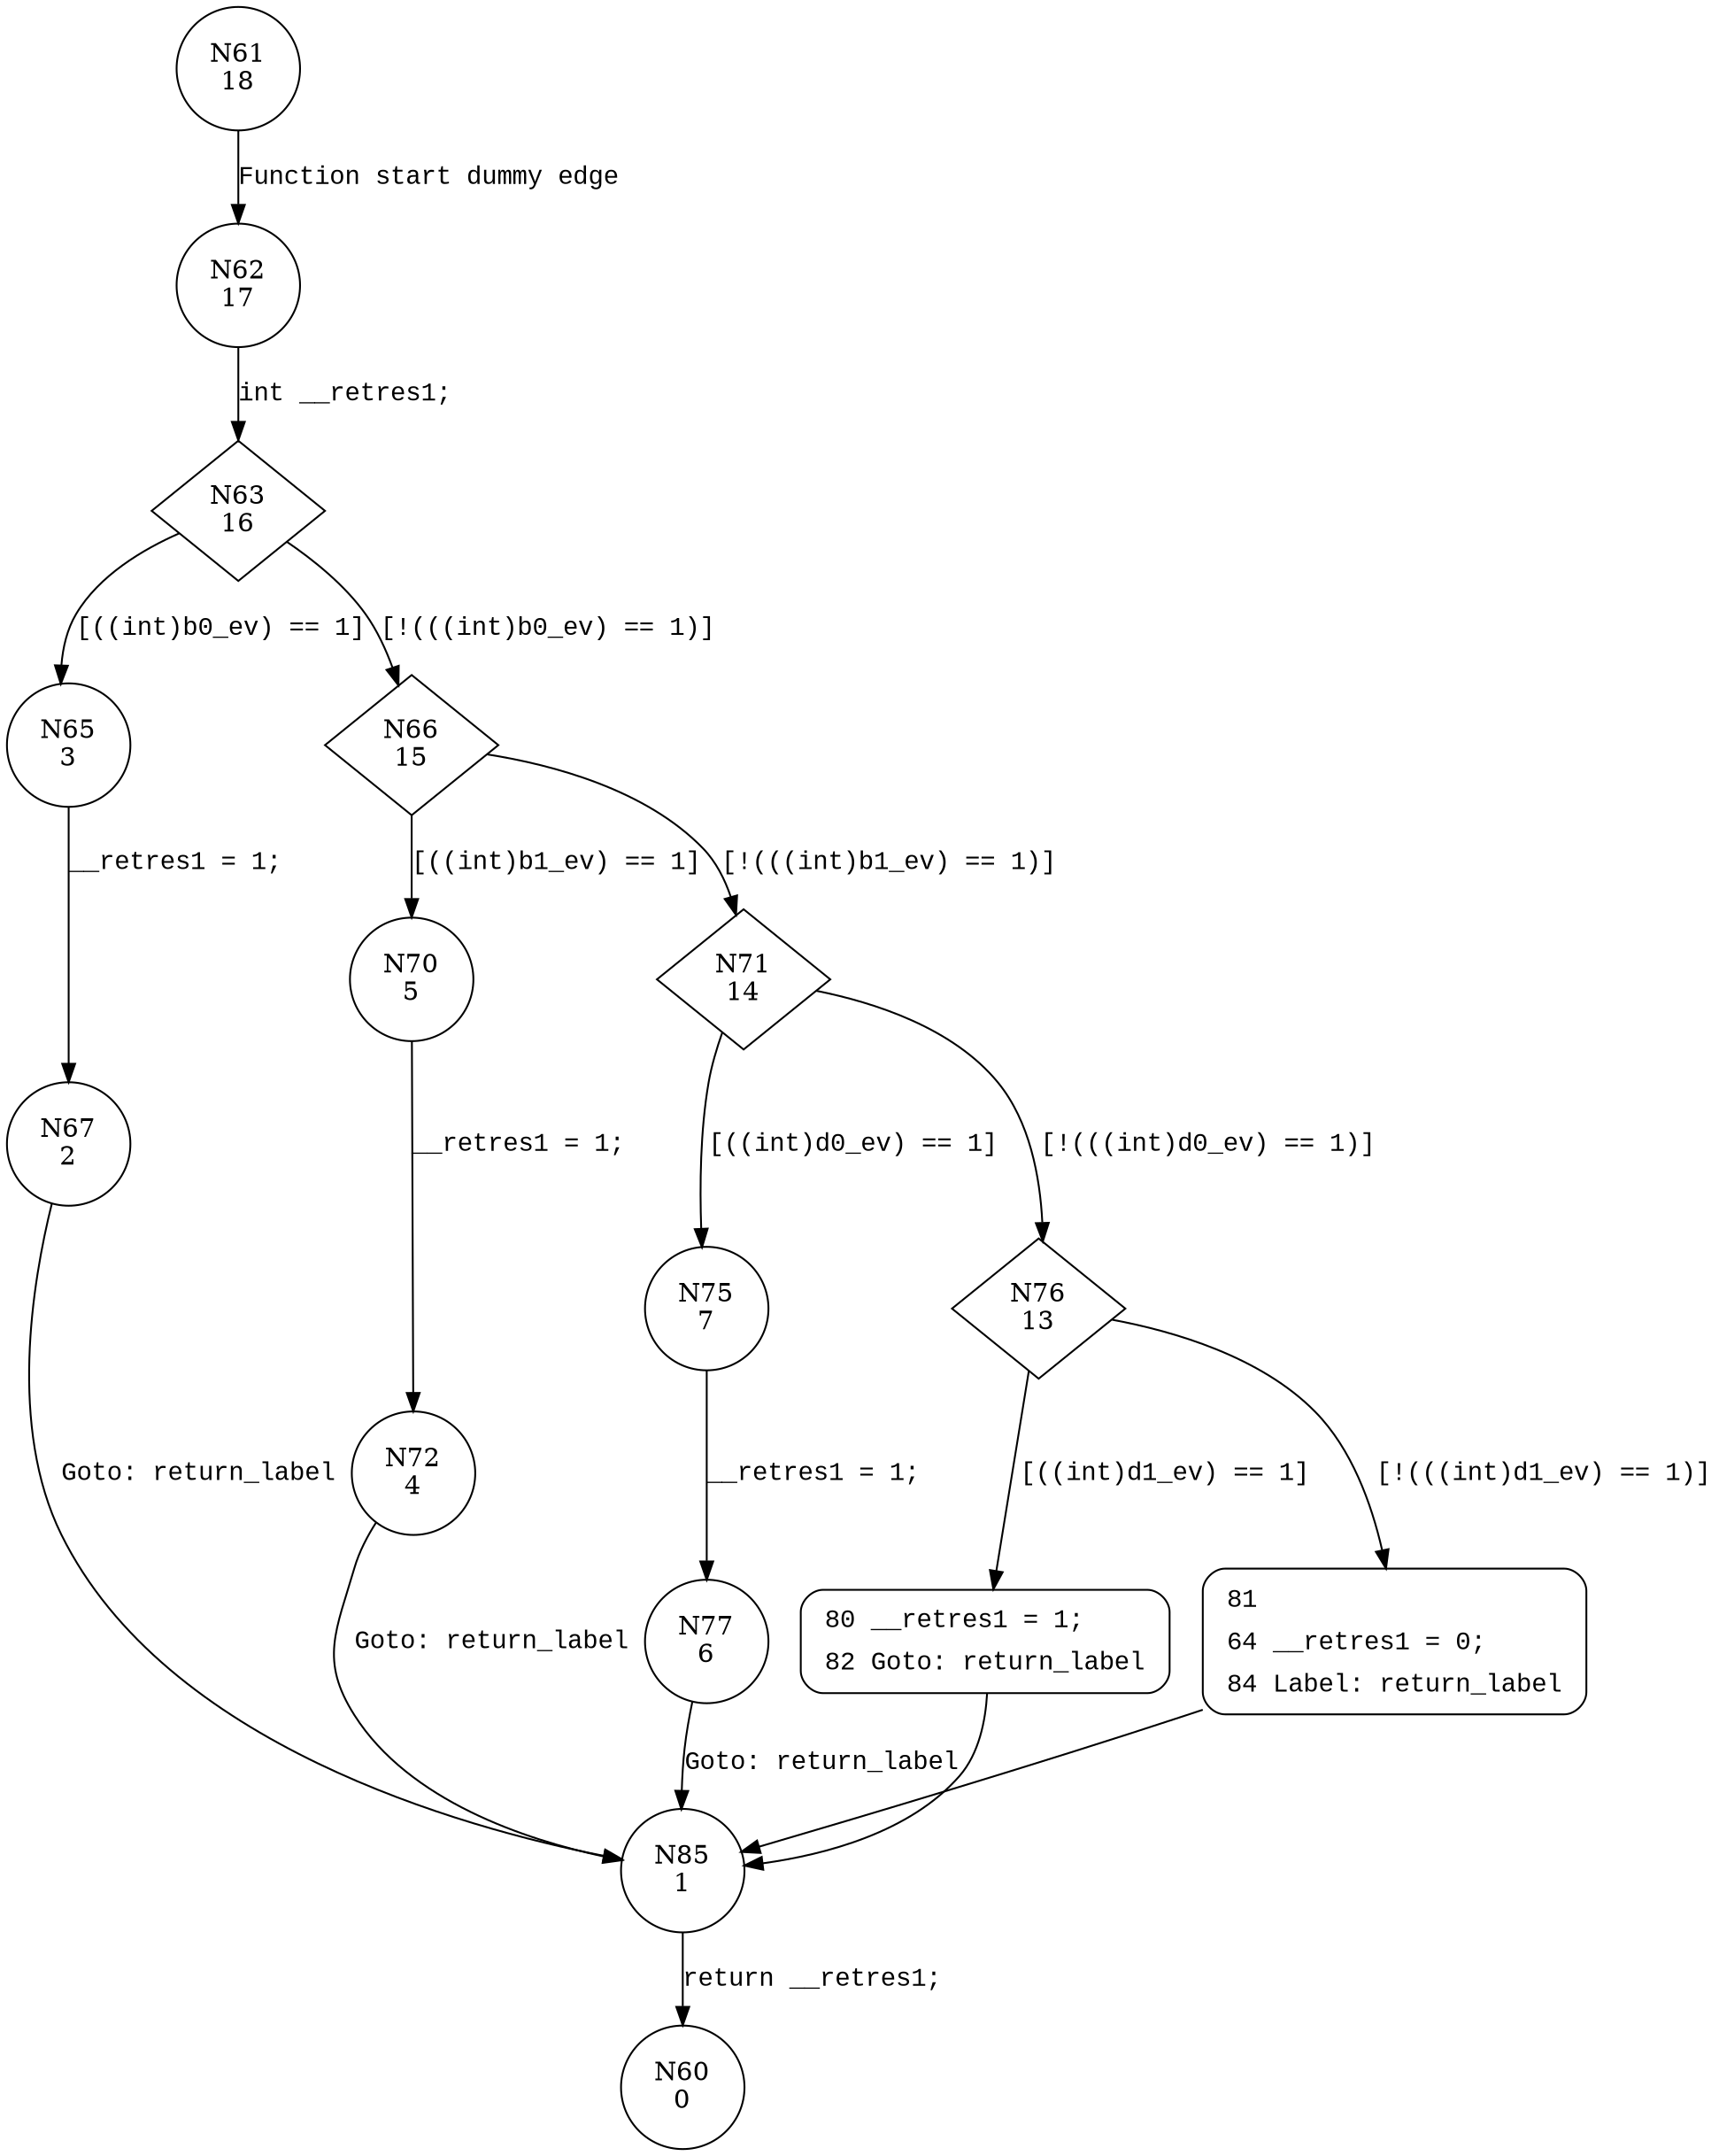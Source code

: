 digraph is_method1_triggered {
61 [shape="circle" label="N61\n18"]
62 [shape="circle" label="N62\n17"]
63 [shape="diamond" label="N63\n16"]
65 [shape="circle" label="N65\n3"]
66 [shape="diamond" label="N66\n15"]
70 [shape="circle" label="N70\n5"]
71 [shape="diamond" label="N71\n14"]
75 [shape="circle" label="N75\n7"]
76 [shape="diamond" label="N76\n13"]
80 [shape="circle" label="N80\n9"]
81 [shape="circle" label="N81\n12"]
85 [shape="circle" label="N85\n1"]
60 [shape="circle" label="N60\n0"]
77 [shape="circle" label="N77\n6"]
72 [shape="circle" label="N72\n4"]
67 [shape="circle" label="N67\n2"]
81 [style="filled,bold" penwidth="1" fillcolor="white" fontname="Courier New" shape="Mrecord" label=<<table border="0" cellborder="0" cellpadding="3" bgcolor="white"><tr><td align="right">81</td><td align="left"></td></tr><tr><td align="right">64</td><td align="left">__retres1 = 0;</td></tr><tr><td align="right">84</td><td align="left">Label: return_label</td></tr></table>>]
81 -> 85[label=""]
80 [style="filled,bold" penwidth="1" fillcolor="white" fontname="Courier New" shape="Mrecord" label=<<table border="0" cellborder="0" cellpadding="3" bgcolor="white"><tr><td align="right">80</td><td align="left">__retres1 = 1;</td></tr><tr><td align="right">82</td><td align="left">Goto: return_label</td></tr></table>>]
80 -> 85[label=""]
61 -> 62 [label="Function start dummy edge" fontname="Courier New"]
63 -> 65 [label="[((int)b0_ev) == 1]" fontname="Courier New"]
63 -> 66 [label="[!(((int)b0_ev) == 1)]" fontname="Courier New"]
66 -> 70 [label="[((int)b1_ev) == 1]" fontname="Courier New"]
66 -> 71 [label="[!(((int)b1_ev) == 1)]" fontname="Courier New"]
71 -> 75 [label="[((int)d0_ev) == 1]" fontname="Courier New"]
71 -> 76 [label="[!(((int)d0_ev) == 1)]" fontname="Courier New"]
76 -> 80 [label="[((int)d1_ev) == 1]" fontname="Courier New"]
76 -> 81 [label="[!(((int)d1_ev) == 1)]" fontname="Courier New"]
85 -> 60 [label="return __retres1;" fontname="Courier New"]
75 -> 77 [label="__retres1 = 1;" fontname="Courier New"]
70 -> 72 [label="__retres1 = 1;" fontname="Courier New"]
65 -> 67 [label="__retres1 = 1;" fontname="Courier New"]
62 -> 63 [label="int __retres1;" fontname="Courier New"]
77 -> 85 [label="Goto: return_label" fontname="Courier New"]
72 -> 85 [label="Goto: return_label" fontname="Courier New"]
67 -> 85 [label="Goto: return_label" fontname="Courier New"]
}